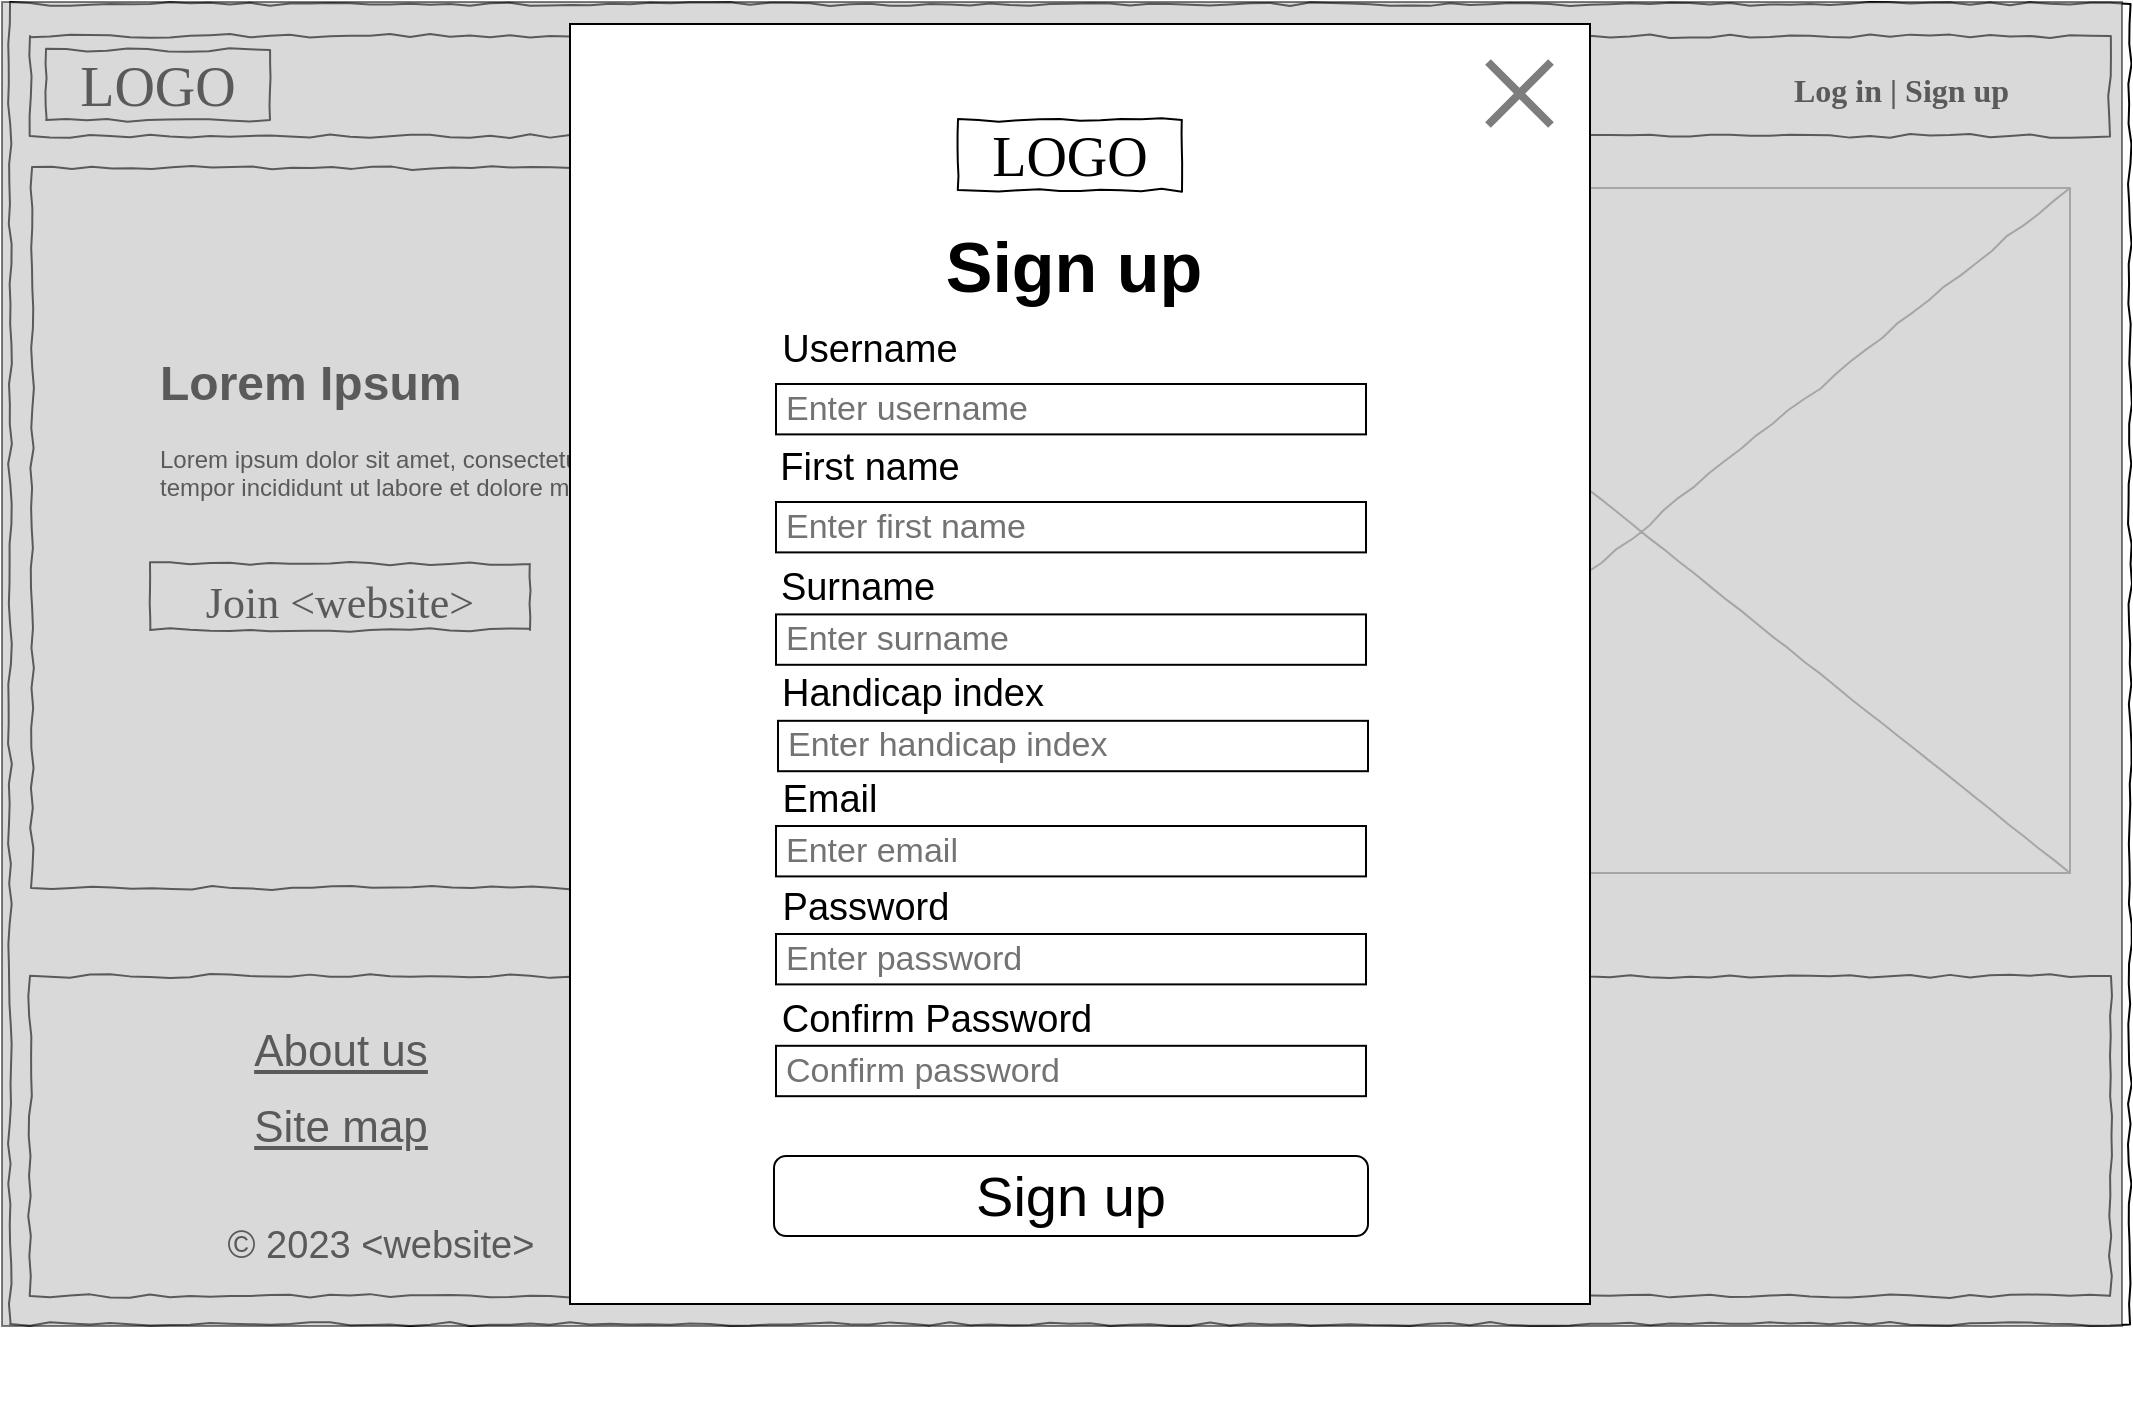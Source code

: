 <mxfile version="22.0.4" type="google">
  <diagram name="Page-1" id="03018318-947c-dd8e-b7a3-06fadd420f32">
    <mxGraphModel grid="1" page="1" gridSize="10" guides="1" tooltips="1" connect="1" arrows="1" fold="1" pageScale="1" pageWidth="1100" pageHeight="850" background="none" math="0" shadow="0">
      <root>
        <mxCell id="0" />
        <mxCell id="1" parent="0" />
        <mxCell id="qYC7P0EI7lyvb2j1Zvjj-5" value="" style="group" connectable="0" vertex="1" parent="1">
          <mxGeometry x="30" y="224" width="1050" height="510" as="geometry" />
        </mxCell>
        <mxCell id="677b7b8949515195-1" value="" style="whiteSpace=wrap;html=1;rounded=0;shadow=0;labelBackgroundColor=none;strokeColor=#000000;strokeWidth=1;fillColor=none;fontFamily=Verdana;fontSize=12;fontColor=#000000;align=center;comic=1;" vertex="1" parent="qYC7P0EI7lyvb2j1Zvjj-5">
          <mxGeometry x="-10" y="-200" width="1060" height="660" as="geometry" />
        </mxCell>
        <mxCell id="677b7b8949515195-16" value="" style="verticalLabelPosition=bottom;shadow=0;dashed=0;align=center;html=1;verticalAlign=top;strokeWidth=1;shape=mxgraph.mockup.graphics.simpleIcon;strokeColor=#999999;rounded=0;labelBackgroundColor=none;fontFamily=Verdana;fontSize=14;fontColor=#000000;comic=1;" vertex="1" parent="qYC7P0EI7lyvb2j1Zvjj-5">
          <mxGeometry x="590" y="-108" width="430" height="342.5" as="geometry" />
        </mxCell>
        <mxCell id="qYC7P0EI7lyvb2j1Zvjj-3" value="&lt;font style=&quot;font-size: 22px;&quot;&gt;Join &amp;lt;website&amp;gt;&lt;/font&gt;" style="whiteSpace=wrap;html=1;rounded=0;shadow=0;labelBackgroundColor=none;strokeWidth=1;fontFamily=Verdana;fontSize=28;align=center;comic=1;verticalAlign=middle;" vertex="1" parent="qYC7P0EI7lyvb2j1Zvjj-5">
          <mxGeometry x="60" y="80" width="190" height="33" as="geometry" />
        </mxCell>
        <mxCell id="IgBskjyFUGVjYucHrxcE-3" value="&lt;h1&gt;Lorem Ipsum&lt;/h1&gt;&lt;p&gt;Lorem ipsum dolor sit amet, consectetur adipisicing elit, sed do eiusmod tempor incididunt ut labore et dolore magna aliqua.&lt;/p&gt;" style="text;html=1;strokeColor=none;fillColor=none;spacing=5;spacingTop=-20;whiteSpace=wrap;overflow=hidden;rounded=0;" vertex="1" parent="qYC7P0EI7lyvb2j1Zvjj-5">
          <mxGeometry x="60" y="-30" width="410" height="120" as="geometry" />
        </mxCell>
        <mxCell id="qYC7P0EI7lyvb2j1Zvjj-28" value="&lt;div style=&quot;text-align: justify&quot;&gt;&lt;br&gt;&lt;/div&gt;" style="whiteSpace=wrap;html=1;rounded=0;shadow=0;labelBackgroundColor=none;strokeWidth=1;fontFamily=Verdana;fontSize=12;align=center;verticalAlign=top;spacing=10;comic=1;" vertex="1" parent="qYC7P0EI7lyvb2j1Zvjj-5">
          <mxGeometry y="286" width="1040" height="160" as="geometry" />
        </mxCell>
        <mxCell id="8phkjEfu20HQz3NuUWRH-15" value="&lt;font face=&quot;Arial&quot; style=&quot;font-size: 22px;&quot;&gt;&lt;u style=&quot;&quot;&gt;About us&lt;/u&gt;&lt;/font&gt;" style="text;html=1;points=[];align=center;verticalAlign=top;spacingTop=-4;fontSize=19;fontFamily=Verdana" vertex="1" parent="qYC7P0EI7lyvb2j1Zvjj-5">
          <mxGeometry x="70" y="308" width="170" height="20" as="geometry" />
        </mxCell>
        <mxCell id="8phkjEfu20HQz3NuUWRH-14" value="&lt;font face=&quot;Arial&quot; style=&quot;font-size: 22px;&quot;&gt;&lt;u style=&quot;&quot;&gt;Site map&lt;/u&gt;&lt;/font&gt;" style="text;html=1;points=[];align=center;verticalAlign=top;spacingTop=-4;fontSize=19;fontFamily=Verdana" vertex="1" parent="qYC7P0EI7lyvb2j1Zvjj-5">
          <mxGeometry x="70" y="346" width="170" height="20" as="geometry" />
        </mxCell>
        <mxCell id="qYC7P0EI7lyvb2j1Zvjj-29" value="&lt;font face=&quot;Arial&quot;&gt;© 2023 &amp;lt;website&amp;gt;&lt;/font&gt;" style="text;html=1;points=[];align=center;verticalAlign=top;spacingTop=-4;fontSize=19;fontFamily=Verdana" vertex="1" parent="qYC7P0EI7lyvb2j1Zvjj-5">
          <mxGeometry x="90" y="407" width="170" height="20" as="geometry" />
        </mxCell>
        <mxCell id="qYC7P0EI7lyvb2j1Zvjj-2" value="" style="whiteSpace=wrap;html=1;rounded=0;shadow=0;labelBackgroundColor=none;strokeWidth=1;fillColor=none;fontFamily=Verdana;fontSize=12;align=center;comic=1;" vertex="1" parent="1">
          <mxGeometry x="31" y="106" width="560" height="360" as="geometry" />
        </mxCell>
        <mxCell id="677b7b8949515195-10" value="" style="whiteSpace=wrap;html=1;rounded=0;shadow=0;labelBackgroundColor=none;strokeWidth=1;fillColor=none;fontFamily=Verdana;fontSize=12;align=center;comic=1;" vertex="1" parent="1">
          <mxGeometry x="30" y="40" width="1040" height="50" as="geometry" />
        </mxCell>
        <mxCell id="677b7b8949515195-12" value="&lt;font style=&quot;font-size: 16px;&quot;&gt;&lt;b&gt;Log in | Sign up&lt;/b&gt;&lt;/font&gt;" style="text;html=1;points=[];align=left;verticalAlign=top;spacingTop=-4;fontSize=14;fontFamily=Verdana" vertex="1" parent="1">
          <mxGeometry x="910" y="55" width="170" height="20" as="geometry" />
        </mxCell>
        <mxCell id="8phkjEfu20HQz3NuUWRH-20" value="&lt;font face=&quot;Comic Sans MS&quot;&gt;&lt;font style=&quot;font-size: 22px;&quot;&gt;&lt;br&gt;&lt;/font&gt;&lt;/font&gt;" style="text;html=1;points=[];align=left;verticalAlign=top;spacingTop=-4;fontSize=19;fontFamily=Verdana" vertex="1" parent="1">
          <mxGeometry x="701" y="520" width="62.12" height="33" as="geometry" />
        </mxCell>
        <mxCell id="IgBskjyFUGVjYucHrxcE-1" value="LOGO" style="whiteSpace=wrap;html=1;rounded=0;shadow=0;labelBackgroundColor=none;strokeWidth=1;fontFamily=Verdana;fontSize=28;align=center;comic=1;" vertex="1" parent="1">
          <mxGeometry x="38" y="47" width="112" height="35" as="geometry" />
        </mxCell>
        <mxCell id="uolhSoKgi2GoK-N1cPbn-2" value="" style="rounded=0;whiteSpace=wrap;html=1;fillColor=#B3B3B3;opacity=50;" vertex="1" parent="1">
          <mxGeometry x="16" y="23" width="1060" height="662" as="geometry" />
        </mxCell>
        <mxCell id="uolhSoKgi2GoK-N1cPbn-1" value="" style="rounded=0;whiteSpace=wrap;html=1;" vertex="1" parent="1">
          <mxGeometry x="300" y="34" width="510" height="640" as="geometry" />
        </mxCell>
        <mxCell id="uolhSoKgi2GoK-N1cPbn-4" value="LOGO" style="whiteSpace=wrap;html=1;rounded=0;shadow=0;labelBackgroundColor=none;strokeWidth=1;fontFamily=Verdana;fontSize=28;align=center;comic=1;" vertex="1" parent="1">
          <mxGeometry x="494" y="82" width="112" height="35" as="geometry" />
        </mxCell>
        <mxCell id="uolhSoKgi2GoK-N1cPbn-7" value="" style="shape=mxgraph.sysml.x;strokeWidth=4;strokeColor=#7D7D7D;aspect=fixed;" vertex="1" parent="1">
          <mxGeometry x="759" y="53" width="31.496" height="31.5" as="geometry" />
        </mxCell>
        <mxCell id="uolhSoKgi2GoK-N1cPbn-9" value="&lt;font size=&quot;1&quot; style=&quot;&quot;&gt;&lt;b style=&quot;font-size: 35px;&quot;&gt;Sign up&lt;/b&gt;&lt;/font&gt;" style="text;html=1;strokeColor=none;fillColor=none;align=center;verticalAlign=middle;whiteSpace=wrap;rounded=0;" vertex="1" parent="1">
          <mxGeometry x="477" y="140" width="150" height="30" as="geometry" />
        </mxCell>
        <mxCell id="uolhSoKgi2GoK-N1cPbn-10" value="&lt;h1 style=&quot;font-size: 17px;&quot;&gt;&lt;span style=&quot;font-weight: normal; font-size: 17px;&quot;&gt;&lt;font color=&quot;#737373&quot; style=&quot;font-size: 17px;&quot;&gt;Enter username&lt;/font&gt;&lt;/span&gt;&lt;/h1&gt;" style="text;html=1;strokeColor=default;fillColor=none;spacing=5;spacingTop=-18;whiteSpace=wrap;overflow=hidden;rounded=0;align=left;verticalAlign=top;fontStyle=0;labelPosition=center;verticalLabelPosition=middle;fontSize=17;" vertex="1" parent="1">
          <mxGeometry x="403" y="214" width="295" height="25.197" as="geometry" />
        </mxCell>
        <mxCell id="uolhSoKgi2GoK-N1cPbn-11" value="&lt;font style=&quot;font-size: 19px;&quot;&gt;Username&lt;/font&gt;" style="text;html=1;strokeColor=none;fillColor=none;align=center;verticalAlign=middle;whiteSpace=wrap;rounded=0;aspect=fixed;fontSize=19;" vertex="1" parent="1">
          <mxGeometry x="396" y="169.96" width="108.267" height="54.04" as="geometry" />
        </mxCell>
        <mxCell id="uolhSoKgi2GoK-N1cPbn-12" value="&lt;h1 style=&quot;font-size: 17px;&quot;&gt;&lt;span style=&quot;font-weight: normal; font-size: 17px;&quot;&gt;&lt;font color=&quot;#737373&quot; style=&quot;font-size: 17px;&quot;&gt;Enter password&lt;/font&gt;&lt;/span&gt;&lt;/h1&gt;" style="text;html=1;strokeColor=default;fillColor=none;spacing=5;spacingTop=-18;whiteSpace=wrap;overflow=hidden;rounded=0;align=left;verticalAlign=top;fontStyle=0;labelPosition=center;verticalLabelPosition=middle;fontSize=17;" vertex="1" parent="1">
          <mxGeometry x="403" y="489" width="295" height="25.197" as="geometry" />
        </mxCell>
        <mxCell id="uolhSoKgi2GoK-N1cPbn-13" value="&lt;font style=&quot;font-size: 19px;&quot;&gt;Password&lt;/font&gt;" style="text;html=1;strokeColor=none;fillColor=none;align=center;verticalAlign=middle;whiteSpace=wrap;rounded=0;aspect=fixed;fontSize=19;" vertex="1" parent="1">
          <mxGeometry x="394" y="449" width="108.267" height="54.04" as="geometry" />
        </mxCell>
        <mxCell id="uolhSoKgi2GoK-N1cPbn-14" value="&lt;font style=&quot;font-size: 28px;&quot;&gt;Sign up&lt;/font&gt;" style="rounded=1;whiteSpace=wrap;html=1;verticalAlign=bottom;" vertex="1" parent="1">
          <mxGeometry x="402" y="600" width="297" height="40" as="geometry" />
        </mxCell>
        <mxCell id="L472Rpugzvfi-BulVrAh-1" value="&lt;font style=&quot;font-size: 19px;&quot;&gt;First name&lt;/font&gt;" style="text;html=1;strokeColor=none;fillColor=none;align=center;verticalAlign=middle;whiteSpace=wrap;rounded=0;aspect=fixed;fontSize=19;" vertex="1" parent="1">
          <mxGeometry x="396" y="242" width="108.267" height="27.01" as="geometry" />
        </mxCell>
        <mxCell id="L472Rpugzvfi-BulVrAh-2" value="&lt;h1 style=&quot;font-size: 17px;&quot;&gt;&lt;span style=&quot;font-weight: normal; font-size: 17px;&quot;&gt;&lt;font color=&quot;#737373&quot; style=&quot;font-size: 17px;&quot;&gt;Enter first name&lt;/font&gt;&lt;/span&gt;&lt;/h1&gt;" style="text;html=1;strokeColor=default;fillColor=none;spacing=5;spacingTop=-18;whiteSpace=wrap;overflow=hidden;rounded=0;align=left;verticalAlign=top;fontStyle=0;labelPosition=center;verticalLabelPosition=middle;fontSize=17;" vertex="1" parent="1">
          <mxGeometry x="403" y="273" width="295" height="25.197" as="geometry" />
        </mxCell>
        <mxCell id="L472Rpugzvfi-BulVrAh-6" value="&lt;h1 style=&quot;font-size: 17px;&quot;&gt;&lt;span style=&quot;font-weight: normal; font-size: 17px;&quot;&gt;&lt;font color=&quot;#737373&quot; style=&quot;font-size: 17px;&quot;&gt;Enter surname&lt;/font&gt;&lt;/span&gt;&lt;/h1&gt;" style="text;html=1;strokeColor=default;fillColor=none;spacing=5;spacingTop=-18;whiteSpace=wrap;overflow=hidden;rounded=0;align=left;verticalAlign=top;fontStyle=0;labelPosition=center;verticalLabelPosition=middle;fontSize=17;" vertex="1" parent="1">
          <mxGeometry x="403" y="329.2" width="295" height="25.197" as="geometry" />
        </mxCell>
        <mxCell id="L472Rpugzvfi-BulVrAh-7" value="&lt;font style=&quot;font-size: 19px;&quot;&gt;Surname&lt;/font&gt;" style="text;html=1;strokeColor=none;fillColor=none;align=center;verticalAlign=middle;whiteSpace=wrap;rounded=0;aspect=fixed;fontSize=19;" vertex="1" parent="1">
          <mxGeometry x="390" y="302.19" width="108.267" height="27.01" as="geometry" />
        </mxCell>
        <mxCell id="L472Rpugzvfi-BulVrAh-8" value="&lt;font style=&quot;font-size: 19px;&quot;&gt;Confirm Password&lt;/font&gt;" style="text;html=1;strokeColor=none;fillColor=none;align=center;verticalAlign=middle;whiteSpace=wrap;rounded=0;fontSize=19;" vertex="1" parent="1">
          <mxGeometry x="385" y="504.9" width="196.85" height="54.04" as="geometry" />
        </mxCell>
        <mxCell id="L472Rpugzvfi-BulVrAh-9" value="&lt;h1 style=&quot;font-size: 17px;&quot;&gt;&lt;span style=&quot;font-weight: normal; font-size: 17px;&quot;&gt;&lt;font color=&quot;#737373&quot; style=&quot;font-size: 17px;&quot;&gt;Confirm password&lt;/font&gt;&lt;/span&gt;&lt;/h1&gt;" style="text;html=1;strokeColor=default;fillColor=none;spacing=5;spacingTop=-18;whiteSpace=wrap;overflow=hidden;rounded=0;align=left;verticalAlign=top;fontStyle=0;labelPosition=center;verticalLabelPosition=middle;fontSize=17;" vertex="1" parent="1">
          <mxGeometry x="403" y="544.9" width="295" height="25.197" as="geometry" />
        </mxCell>
        <mxCell id="L472Rpugzvfi-BulVrAh-10" value="&lt;font style=&quot;font-size: 19px;&quot;&gt;Email&lt;/font&gt;" style="text;html=1;strokeColor=none;fillColor=none;align=center;verticalAlign=middle;whiteSpace=wrap;rounded=0;aspect=fixed;fontSize=19;" vertex="1" parent="1">
          <mxGeometry x="376" y="408" width="108.267" height="27.01" as="geometry" />
        </mxCell>
        <mxCell id="L472Rpugzvfi-BulVrAh-11" value="&lt;h1 style=&quot;font-size: 17px;&quot;&gt;&lt;span style=&quot;font-weight: normal; font-size: 17px;&quot;&gt;&lt;font color=&quot;#737373&quot; style=&quot;font-size: 17px;&quot;&gt;Enter email&lt;/font&gt;&lt;/span&gt;&lt;/h1&gt;" style="text;html=1;strokeColor=default;fillColor=none;spacing=5;spacingTop=-18;whiteSpace=wrap;overflow=hidden;rounded=0;align=left;verticalAlign=top;fontStyle=0;labelPosition=center;verticalLabelPosition=middle;fontSize=17;" vertex="1" parent="1">
          <mxGeometry x="403" y="435.01" width="295" height="25.197" as="geometry" />
        </mxCell>
        <mxCell id="L472Rpugzvfi-BulVrAh-12" value="&lt;font style=&quot;font-size: 19px;&quot;&gt;Handicap index&lt;/font&gt;" style="text;html=1;strokeColor=none;fillColor=none;align=center;verticalAlign=middle;whiteSpace=wrap;rounded=0;fontSize=19;" vertex="1" parent="1">
          <mxGeometry x="373" y="355.4" width="196.85" height="27.01" as="geometry" />
        </mxCell>
        <mxCell id="L472Rpugzvfi-BulVrAh-13" value="&lt;h1 style=&quot;font-size: 17px;&quot;&gt;&lt;span style=&quot;font-weight: normal; font-size: 17px;&quot;&gt;&lt;font color=&quot;#737373&quot; style=&quot;font-size: 17px;&quot;&gt;Enter handicap index&lt;/font&gt;&lt;/span&gt;&lt;/h1&gt;" style="text;html=1;strokeColor=default;fillColor=none;spacing=5;spacingTop=-18;overflow=hidden;rounded=0;align=left;verticalAlign=top;fontStyle=0;labelPosition=center;verticalLabelPosition=middle;fontSize=17;whiteSpace=wrap;" vertex="1" parent="1">
          <mxGeometry x="404" y="382.41" width="295" height="25.197" as="geometry" />
        </mxCell>
      </root>
    </mxGraphModel>
  </diagram>
</mxfile>
